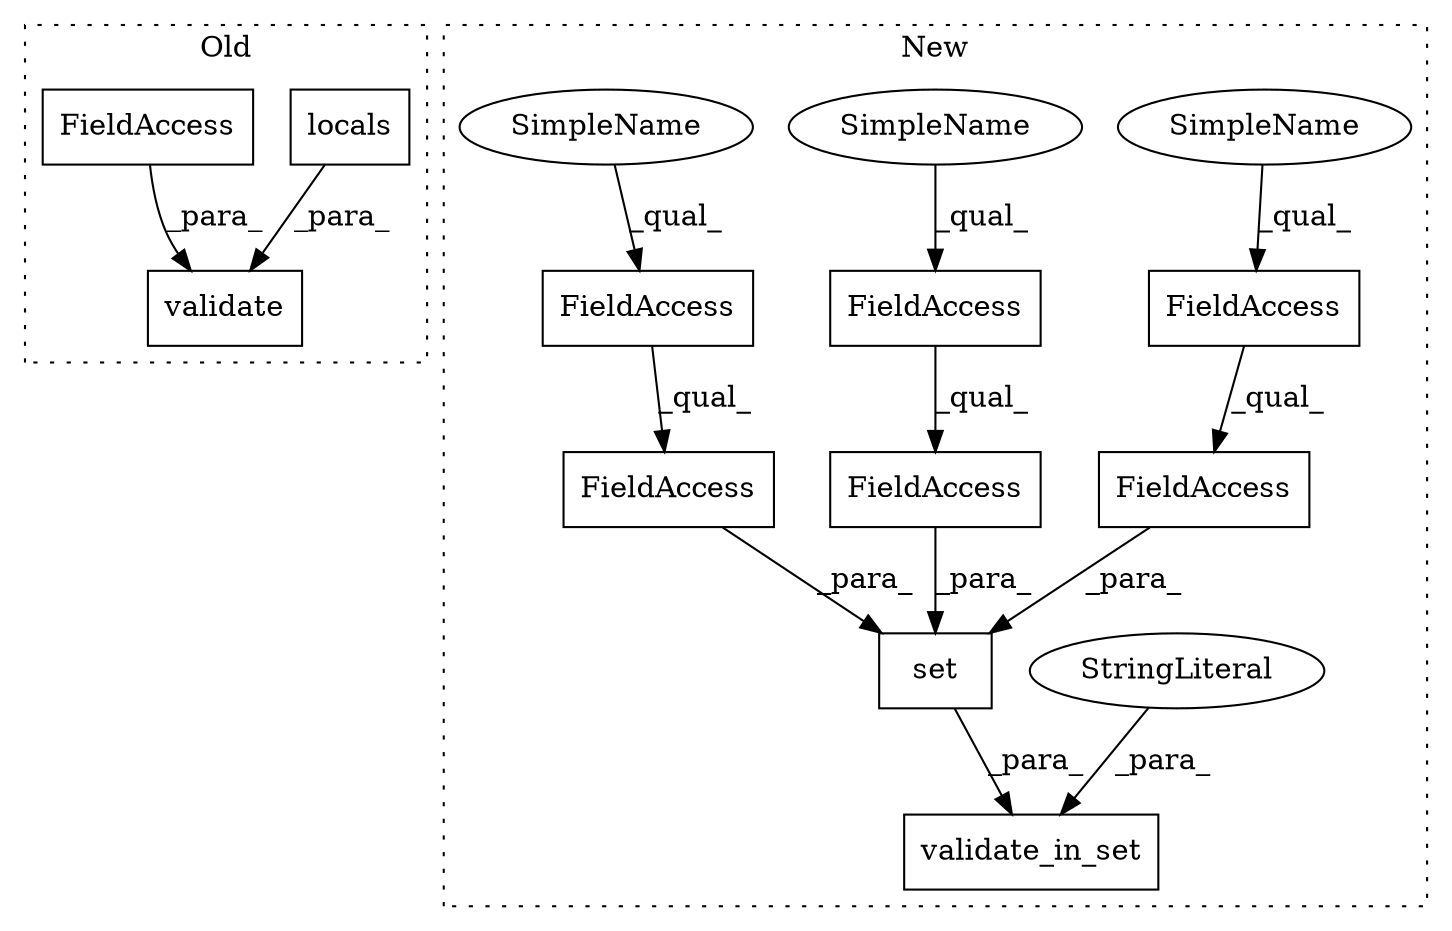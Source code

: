digraph G {
subgraph cluster0 {
1 [label="locals" a="32" s="2465" l="8" shape="box"];
5 [label="validate" a="32" s="2456,2492" l="9,1" shape="box"];
6 [label="FieldAccess" a="22" s="2474" l="18" shape="box"];
label = "Old";
style="dotted";
}
subgraph cluster1 {
2 [label="validate_in_set" a="32" s="1790,1902" l="16,1" shape="box"];
3 [label="set" a="32" s="1828,1901" l="4,1" shape="box"];
4 [label="StringLiteral" a="45" s="1806" l="11" shape="ellipse"];
7 [label="FieldAccess" a="22" s="1855" l="23" shape="box"];
8 [label="FieldAccess" a="22" s="1879" l="22" shape="box"];
9 [label="FieldAccess" a="22" s="1832" l="22" shape="box"];
10 [label="FieldAccess" a="22" s="1832" l="16" shape="box"];
11 [label="FieldAccess" a="22" s="1879" l="16" shape="box"];
12 [label="FieldAccess" a="22" s="1855" l="17" shape="box"];
13 [label="SimpleName" a="42" s="1855" l="12" shape="ellipse"];
14 [label="SimpleName" a="42" s="1879" l="12" shape="ellipse"];
15 [label="SimpleName" a="42" s="1832" l="12" shape="ellipse"];
label = "New";
style="dotted";
}
1 -> 5 [label="_para_"];
3 -> 2 [label="_para_"];
4 -> 2 [label="_para_"];
6 -> 5 [label="_para_"];
7 -> 3 [label="_para_"];
8 -> 3 [label="_para_"];
9 -> 3 [label="_para_"];
10 -> 9 [label="_qual_"];
11 -> 8 [label="_qual_"];
12 -> 7 [label="_qual_"];
13 -> 12 [label="_qual_"];
14 -> 11 [label="_qual_"];
15 -> 10 [label="_qual_"];
}